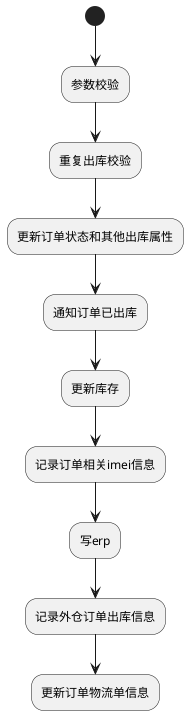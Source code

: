 @startuml

(*) --> "参数校验"
--> "重复出库校验"
--> "更新订单状态和其他出库属性"
--> "通知订单已出库"
--> "更新库存"
--> "记录订单相关imei信息"
--> "写erp"
--> "记录外仓订单出库信息"
--> "更新订单物流单信息"

@enduml